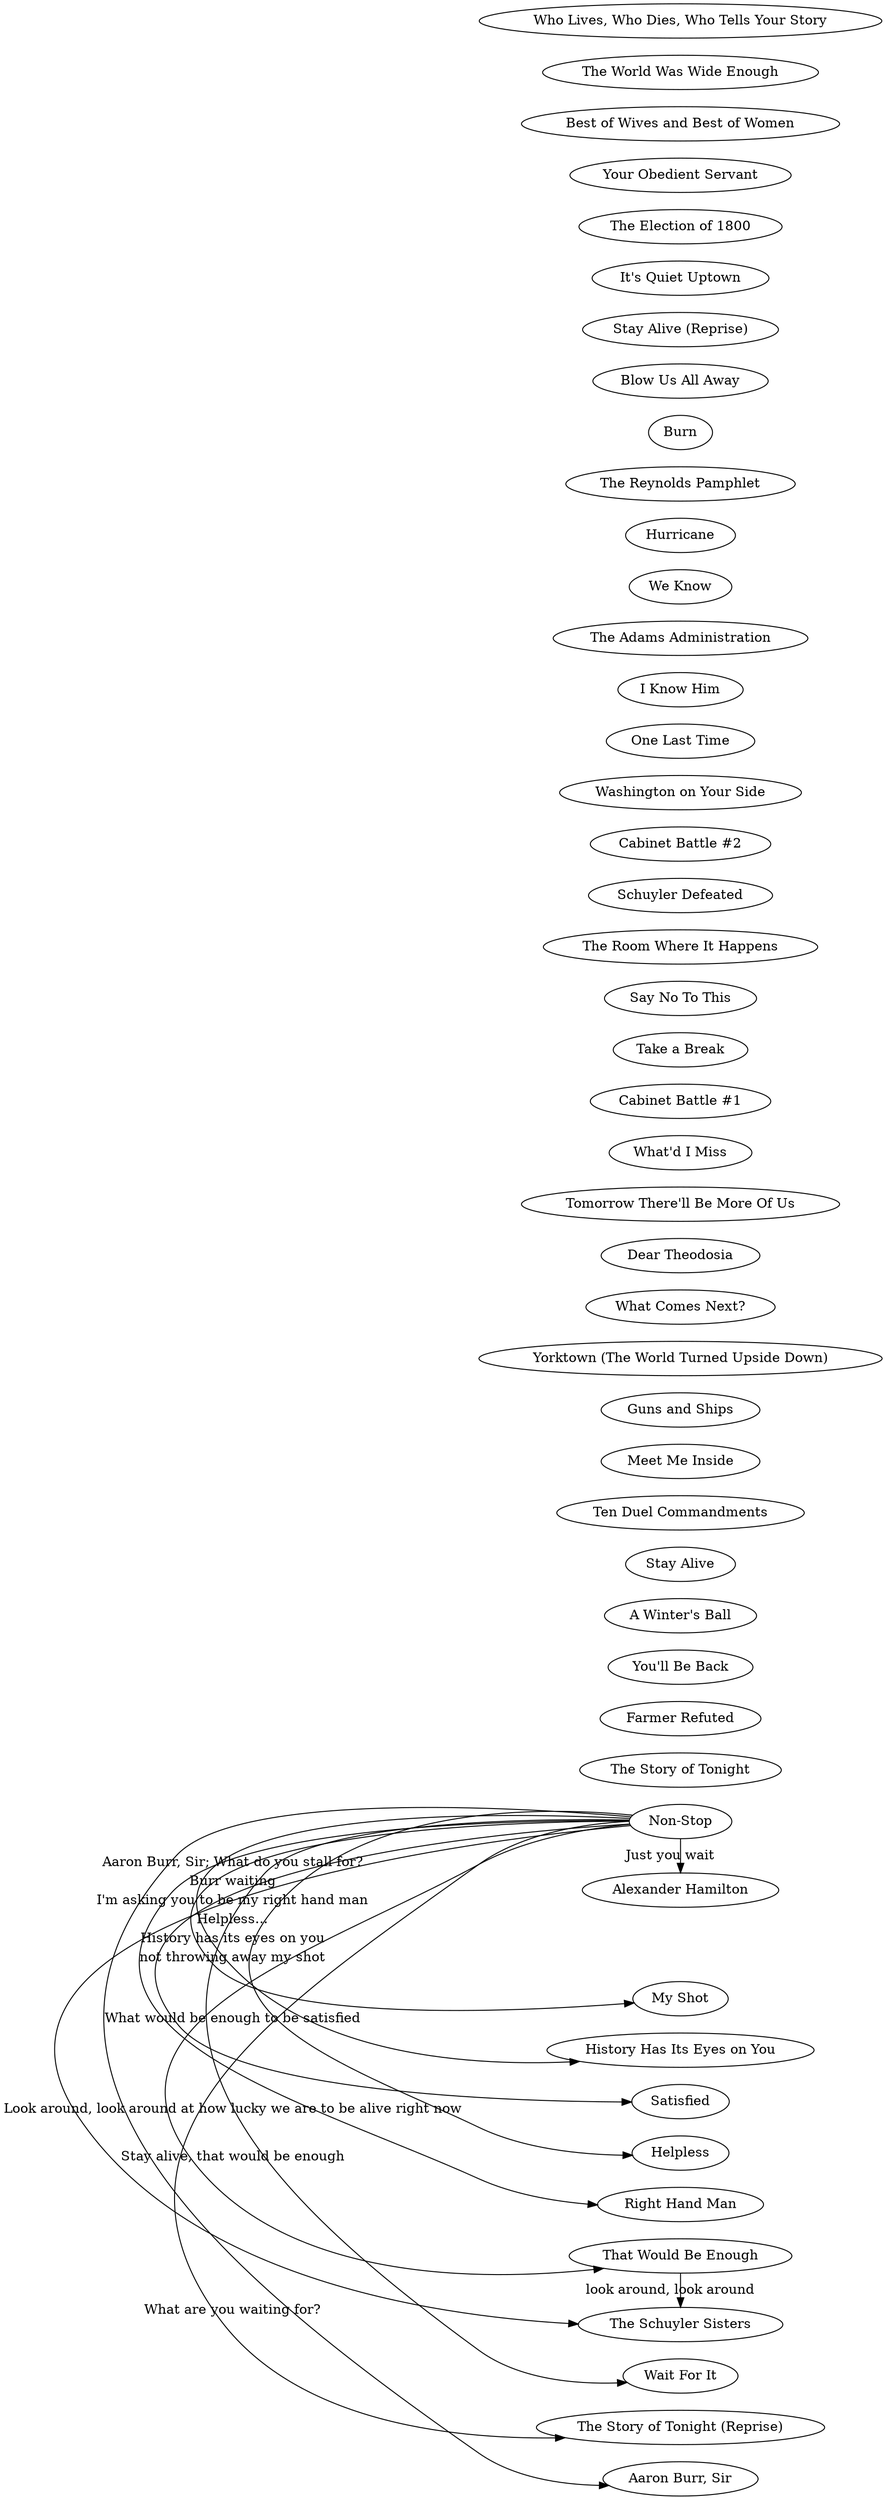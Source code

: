 digraph {
	rankdir = LR

	nonstop -> burrsir [label="Aaron Burr, Sir; What do you stall for?"];
	nonstop -> tonight2 [label="What are you waiting for?"];
	nonstop -> waitforit [label="Burr waiting"]
#	nonstop -> stayalive [label="Stay alive, that would be enough"]
	nonstop -> enough [label="Stay alive, that would be enough"]
	nonstop -> righthand [label="I'm asking you to be my right hand man"]
	nonstop -> schuyler [label="Look around, look around at how lucky we are to be alive right now"]
	nonstop -> helpless [label="Helpless..."]
	nonstop -> satisfied [label="What would be enough to be satisfied"]
	nonstop -> eyes [label="History has its eyes on you"]
	nonstop -> myshot [label="not throwing away my shot"]
	nonstop -> ah [label="Just you wait"]
#	nonstop -> satisfied [label="Just you wait"]

	enough -> schuyler [label="look around, look around"]


	{ 
		rank = "same";

		ah        [label="Alexander Hamilton"];
		burrsir   [label="Aaron Burr, Sir"];
		myshot    [label="My Shot"];
		tonight   [label="The Story of Tonight"];
		schuyler  [label="The Schuyler Sisters"];
		farmer    [label="Farmer Refuted"];
		beback    [label="You'll Be Back"];
		righthand [label="Right Hand Man"];
		ball      [label="A Winter's Ball"];
		helpless  [label="Helpless"];
		satisfied [label="Satisfied"];
		tonight2  [label="The Story of Tonight (Reprise)"];
		waitforit [label="Wait For It"];
		stayalive [label="Stay Alive"];
		tencom    [label="Ten Duel Commandments"];
		inside    [label="Meet Me Inside"];
		enough    [label="That Would Be Enough"];
		guns      [label="Guns and Ships"];
		eyes      [label="History Has Its Eyes on You"];
		yorktown  [label="Yorktown (The World Turned Upside Down)"];
		next      [label="What Comes Next?"];
		theodosia [label="Dear Theodosia"];
		tomorrow  [label="Tomorrow There'll Be More Of Us"];
		nonstop   [label="Non-Stop"];



		miss        [label="What'd I Miss"];
		cabinet1    [label="Cabinet Battle #1"];
		break       [label="Take a Break"];
		sayno       [label="Say No To This"];
		room        [label="The Room Where It Happens"];
		defeated    [label="Schuyler Defeated"];
		cabinet2    [label="Cabinet Battle #2"];
		washington  [label="Washington on Your Side"];
		onelasttime [label="One Last Time"];
		iknowhim    [label="I Know Him"];
		adams       [label="The Adams Administration"];
		weknow      [label="We Know"];
		hurrican    [label="Hurricane"];
		reynolds    [label="The Reynolds Pamphlet"];
		burn        [label="Burn"];
		blow        [label="Blow Us All Away"];
		stayalive2  [label="Stay Alive (Reprise)"];
		uptown      [label="It's Quiet Uptown"];
		election    [label="The Election of 1800"];
		servant     [label="Your Obedient Servant"];
		best        [label="Best of Wives and Best of Women"];
		wideenough  [label="The World Was Wide Enough"];
		wholives    [label="Who Lives, Who Dies, Who Tells Your Story"];
	}
}
